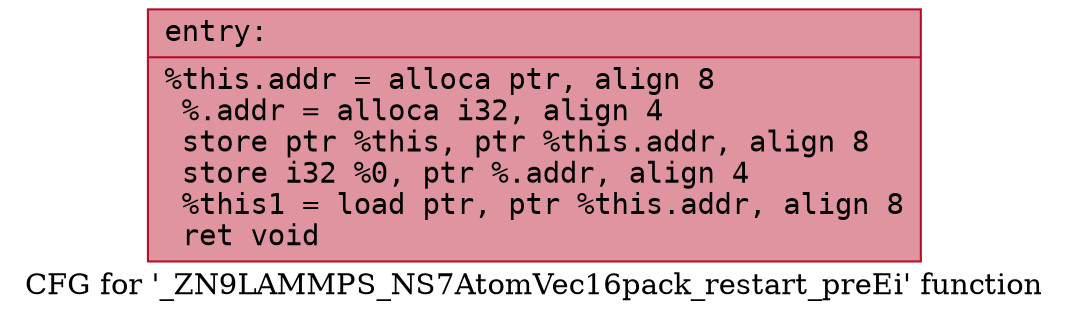 digraph "CFG for '_ZN9LAMMPS_NS7AtomVec16pack_restart_preEi' function" {
	label="CFG for '_ZN9LAMMPS_NS7AtomVec16pack_restart_preEi' function";

	Node0x55c2b66358b0 [shape=record,color="#b70d28ff", style=filled, fillcolor="#b70d2870" fontname="Courier",label="{entry:\l|  %this.addr = alloca ptr, align 8\l  %.addr = alloca i32, align 4\l  store ptr %this, ptr %this.addr, align 8\l  store i32 %0, ptr %.addr, align 4\l  %this1 = load ptr, ptr %this.addr, align 8\l  ret void\l}"];
}
